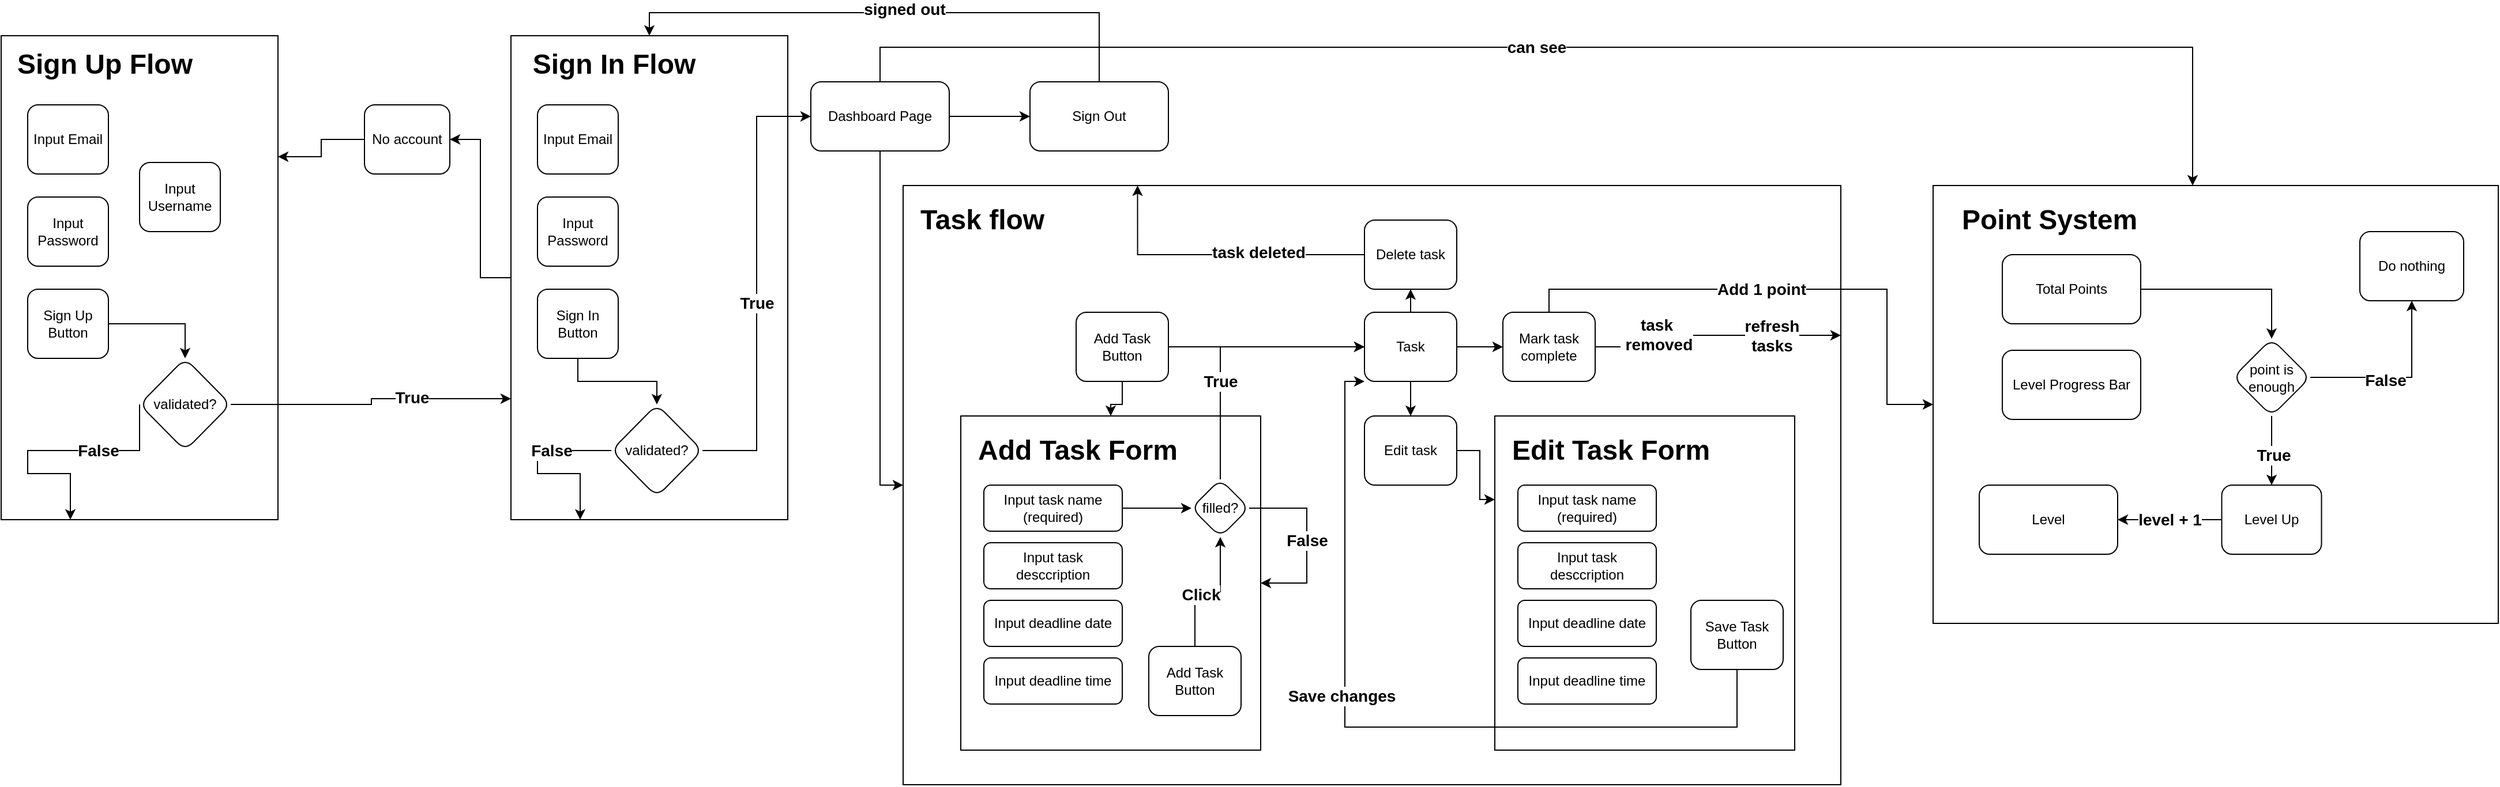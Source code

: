 <mxfile version="22.1.16" type="github">
  <diagram name="Page-1" id="e7e014a7-5840-1c2e-5031-d8a46d1fe8dd">
    <mxGraphModel dx="1050" dy="522" grid="1" gridSize="10" guides="1" tooltips="1" connect="1" arrows="1" fold="1" page="1" pageScale="1" pageWidth="1169" pageHeight="826" background="none" math="0" shadow="0">
      <root>
        <mxCell id="0" />
        <mxCell id="1" parent="0" />
        <mxCell id="DDBRn-jITelrEfrWwjiB-94" style="edgeStyle=orthogonalEdgeStyle;rounded=0;orthogonalLoop=1;jettySize=auto;html=1;entryX=1;entryY=0.5;entryDx=0;entryDy=0;" edge="1" parent="1" source="DDBRn-jITelrEfrWwjiB-89" target="DDBRn-jITelrEfrWwjiB-30">
          <mxGeometry relative="1" as="geometry" />
        </mxCell>
        <mxCell id="DDBRn-jITelrEfrWwjiB-89" value="" style="rounded=0;whiteSpace=wrap;html=1;" vertex="1" parent="1">
          <mxGeometry x="597" y="110" width="240" height="420" as="geometry" />
        </mxCell>
        <mxCell id="DDBRn-jITelrEfrWwjiB-53" value="" style="rounded=0;whiteSpace=wrap;html=1;" vertex="1" parent="1">
          <mxGeometry x="937" y="240" width="813" height="520" as="geometry" />
        </mxCell>
        <mxCell id="DDBRn-jITelrEfrWwjiB-2" value="Sign Up Page" style="rounded=1;whiteSpace=wrap;html=1;" vertex="1" parent="1">
          <mxGeometry x="235" y="150" width="120" height="60" as="geometry" />
        </mxCell>
        <mxCell id="DDBRn-jITelrEfrWwjiB-41" style="edgeStyle=orthogonalEdgeStyle;rounded=0;orthogonalLoop=1;jettySize=auto;html=1;" edge="1" parent="1" source="DDBRn-jITelrEfrWwjiB-3" target="DDBRn-jITelrEfrWwjiB-12">
          <mxGeometry relative="1" as="geometry" />
        </mxCell>
        <mxCell id="DDBRn-jITelrEfrWwjiB-59" style="edgeStyle=orthogonalEdgeStyle;rounded=0;orthogonalLoop=1;jettySize=auto;html=1;" edge="1" parent="1" source="DDBRn-jITelrEfrWwjiB-3" target="DDBRn-jITelrEfrWwjiB-58">
          <mxGeometry relative="1" as="geometry" />
        </mxCell>
        <mxCell id="DDBRn-jITelrEfrWwjiB-3" value="Add Task Button" style="rounded=1;whiteSpace=wrap;html=1;" vertex="1" parent="1">
          <mxGeometry x="1087" y="350" width="80" height="60" as="geometry" />
        </mxCell>
        <mxCell id="DDBRn-jITelrEfrWwjiB-9" style="edgeStyle=orthogonalEdgeStyle;rounded=0;orthogonalLoop=1;jettySize=auto;html=1;entryX=0;entryY=0.5;entryDx=0;entryDy=0;" edge="1" parent="1" source="DDBRn-jITelrEfrWwjiB-6" target="DDBRn-jITelrEfrWwjiB-8">
          <mxGeometry relative="1" as="geometry" />
        </mxCell>
        <mxCell id="DDBRn-jITelrEfrWwjiB-55" style="edgeStyle=orthogonalEdgeStyle;rounded=0;orthogonalLoop=1;jettySize=auto;html=1;entryX=0;entryY=0.5;entryDx=0;entryDy=0;" edge="1" parent="1" source="DDBRn-jITelrEfrWwjiB-6" target="DDBRn-jITelrEfrWwjiB-53">
          <mxGeometry relative="1" as="geometry" />
        </mxCell>
        <mxCell id="DDBRn-jITelrEfrWwjiB-145" style="edgeStyle=orthogonalEdgeStyle;rounded=0;orthogonalLoop=1;jettySize=auto;html=1;" edge="1" parent="1" source="DDBRn-jITelrEfrWwjiB-6" target="DDBRn-jITelrEfrWwjiB-144">
          <mxGeometry relative="1" as="geometry">
            <Array as="points">
              <mxPoint x="917" y="120" />
              <mxPoint x="2055" y="120" />
            </Array>
          </mxGeometry>
        </mxCell>
        <mxCell id="DDBRn-jITelrEfrWwjiB-146" value="Text" style="edgeLabel;html=1;align=center;verticalAlign=middle;resizable=0;points=[];" vertex="1" connectable="0" parent="DDBRn-jITelrEfrWwjiB-145">
          <mxGeometry x="-0.07" y="-1" relative="1" as="geometry">
            <mxPoint as="offset" />
          </mxGeometry>
        </mxCell>
        <mxCell id="DDBRn-jITelrEfrWwjiB-147" value="&lt;b&gt;&lt;font style=&quot;font-size: 14px;&quot;&gt;can see&lt;/font&gt;&lt;/b&gt;" style="edgeLabel;html=1;align=center;verticalAlign=middle;resizable=0;points=[];" vertex="1" connectable="0" parent="DDBRn-jITelrEfrWwjiB-145">
          <mxGeometry x="-0.071" y="-3" relative="1" as="geometry">
            <mxPoint y="-3" as="offset" />
          </mxGeometry>
        </mxCell>
        <mxCell id="DDBRn-jITelrEfrWwjiB-6" value="Dashboard Page" style="rounded=1;whiteSpace=wrap;html=1;" vertex="1" parent="1">
          <mxGeometry x="857" y="150" width="120" height="60" as="geometry" />
        </mxCell>
        <mxCell id="DDBRn-jITelrEfrWwjiB-91" style="edgeStyle=orthogonalEdgeStyle;rounded=0;orthogonalLoop=1;jettySize=auto;html=1;entryX=0.5;entryY=0;entryDx=0;entryDy=0;" edge="1" parent="1" source="DDBRn-jITelrEfrWwjiB-8" target="DDBRn-jITelrEfrWwjiB-89">
          <mxGeometry relative="1" as="geometry">
            <Array as="points">
              <mxPoint x="1107" y="90" />
              <mxPoint x="717" y="90" />
            </Array>
          </mxGeometry>
        </mxCell>
        <mxCell id="DDBRn-jITelrEfrWwjiB-143" value="&lt;font style=&quot;font-size: 14px;&quot;&gt;&lt;b&gt;signed out&lt;/b&gt;&lt;/font&gt;" style="edgeLabel;html=1;align=center;verticalAlign=middle;resizable=0;points=[];" vertex="1" connectable="0" parent="DDBRn-jITelrEfrWwjiB-91">
          <mxGeometry x="-0.024" y="-3" relative="1" as="geometry">
            <mxPoint as="offset" />
          </mxGeometry>
        </mxCell>
        <mxCell id="DDBRn-jITelrEfrWwjiB-8" value="Sign Out" style="rounded=1;whiteSpace=wrap;html=1;" vertex="1" parent="1">
          <mxGeometry x="1047" y="150" width="120" height="60" as="geometry" />
        </mxCell>
        <mxCell id="DDBRn-jITelrEfrWwjiB-118" style="edgeStyle=orthogonalEdgeStyle;rounded=0;orthogonalLoop=1;jettySize=auto;html=1;entryX=0;entryY=0.25;entryDx=0;entryDy=0;" edge="1" parent="1" source="DDBRn-jITelrEfrWwjiB-11" target="DDBRn-jITelrEfrWwjiB-111">
          <mxGeometry relative="1" as="geometry" />
        </mxCell>
        <mxCell id="DDBRn-jITelrEfrWwjiB-11" value="Edit task" style="rounded=1;whiteSpace=wrap;html=1;" vertex="1" parent="1">
          <mxGeometry x="1337" y="440" width="80" height="60" as="geometry" />
        </mxCell>
        <mxCell id="DDBRn-jITelrEfrWwjiB-45" style="edgeStyle=orthogonalEdgeStyle;rounded=0;orthogonalLoop=1;jettySize=auto;html=1;" edge="1" parent="1" source="DDBRn-jITelrEfrWwjiB-12" target="DDBRn-jITelrEfrWwjiB-11">
          <mxGeometry relative="1" as="geometry" />
        </mxCell>
        <mxCell id="DDBRn-jITelrEfrWwjiB-48" style="edgeStyle=orthogonalEdgeStyle;rounded=0;orthogonalLoop=1;jettySize=auto;html=1;" edge="1" parent="1" source="DDBRn-jITelrEfrWwjiB-12" target="DDBRn-jITelrEfrWwjiB-46">
          <mxGeometry relative="1" as="geometry" />
        </mxCell>
        <mxCell id="DDBRn-jITelrEfrWwjiB-50" style="edgeStyle=orthogonalEdgeStyle;rounded=0;orthogonalLoop=1;jettySize=auto;html=1;" edge="1" parent="1" source="DDBRn-jITelrEfrWwjiB-12" target="DDBRn-jITelrEfrWwjiB-49">
          <mxGeometry relative="1" as="geometry" />
        </mxCell>
        <mxCell id="DDBRn-jITelrEfrWwjiB-12" value="Task" style="rounded=1;whiteSpace=wrap;html=1;" vertex="1" parent="1">
          <mxGeometry x="1337" y="350" width="80" height="60" as="geometry" />
        </mxCell>
        <mxCell id="DDBRn-jITelrEfrWwjiB-21" value="Input Email" style="rounded=1;whiteSpace=wrap;html=1;" vertex="1" parent="1">
          <mxGeometry x="620" y="170" width="70" height="60" as="geometry" />
        </mxCell>
        <mxCell id="DDBRn-jITelrEfrWwjiB-24" value="Input Password" style="rounded=1;whiteSpace=wrap;html=1;" vertex="1" parent="1">
          <mxGeometry x="620" y="250" width="70" height="60" as="geometry" />
        </mxCell>
        <mxCell id="DDBRn-jITelrEfrWwjiB-79" value="" style="edgeStyle=orthogonalEdgeStyle;rounded=0;orthogonalLoop=1;jettySize=auto;html=1;" edge="1" parent="1" source="DDBRn-jITelrEfrWwjiB-26" target="DDBRn-jITelrEfrWwjiB-78">
          <mxGeometry relative="1" as="geometry" />
        </mxCell>
        <mxCell id="DDBRn-jITelrEfrWwjiB-26" value="Sign In Button" style="rounded=1;whiteSpace=wrap;html=1;" vertex="1" parent="1">
          <mxGeometry x="620" y="330" width="70" height="60" as="geometry" />
        </mxCell>
        <mxCell id="DDBRn-jITelrEfrWwjiB-110" style="edgeStyle=orthogonalEdgeStyle;rounded=0;orthogonalLoop=1;jettySize=auto;html=1;entryX=1;entryY=0.25;entryDx=0;entryDy=0;" edge="1" parent="1" source="DDBRn-jITelrEfrWwjiB-30" target="DDBRn-jITelrEfrWwjiB-97">
          <mxGeometry relative="1" as="geometry" />
        </mxCell>
        <mxCell id="DDBRn-jITelrEfrWwjiB-30" value="No account" style="rounded=1;whiteSpace=wrap;html=1;" vertex="1" parent="1">
          <mxGeometry x="470" y="170" width="74" height="60" as="geometry" />
        </mxCell>
        <mxCell id="DDBRn-jITelrEfrWwjiB-139" style="edgeStyle=orthogonalEdgeStyle;rounded=0;orthogonalLoop=1;jettySize=auto;html=1;entryX=0.25;entryY=0;entryDx=0;entryDy=0;exitX=0;exitY=0.5;exitDx=0;exitDy=0;" edge="1" parent="1" source="DDBRn-jITelrEfrWwjiB-46" target="DDBRn-jITelrEfrWwjiB-53">
          <mxGeometry relative="1" as="geometry">
            <Array as="points">
              <mxPoint x="1140" y="300" />
            </Array>
          </mxGeometry>
        </mxCell>
        <mxCell id="DDBRn-jITelrEfrWwjiB-141" value="&lt;b&gt;&lt;font style=&quot;font-size: 14px;&quot;&gt;task deleted&lt;/font&gt;&lt;/b&gt;" style="edgeLabel;html=1;align=center;verticalAlign=middle;resizable=0;points=[];" vertex="1" connectable="0" parent="DDBRn-jITelrEfrWwjiB-139">
          <mxGeometry x="-0.283" y="-2" relative="1" as="geometry">
            <mxPoint as="offset" />
          </mxGeometry>
        </mxCell>
        <mxCell id="DDBRn-jITelrEfrWwjiB-46" value="Delete task" style="rounded=1;whiteSpace=wrap;html=1;" vertex="1" parent="1">
          <mxGeometry x="1337" y="270" width="80" height="60" as="geometry" />
        </mxCell>
        <mxCell id="DDBRn-jITelrEfrWwjiB-135" style="edgeStyle=orthogonalEdgeStyle;rounded=0;orthogonalLoop=1;jettySize=auto;html=1;entryX=1;entryY=0.25;entryDx=0;entryDy=0;exitX=1;exitY=0.5;exitDx=0;exitDy=0;" edge="1" parent="1" source="DDBRn-jITelrEfrWwjiB-49" target="DDBRn-jITelrEfrWwjiB-53">
          <mxGeometry relative="1" as="geometry">
            <Array as="points">
              <mxPoint x="1570" y="380" />
              <mxPoint x="1570" y="370" />
            </Array>
          </mxGeometry>
        </mxCell>
        <mxCell id="DDBRn-jITelrEfrWwjiB-136" value="&lt;font style=&quot;font-size: 14px;&quot;&gt;&lt;b&gt;refresh &lt;br&gt;tasks&lt;/b&gt;&lt;/font&gt;" style="edgeLabel;html=1;align=center;verticalAlign=middle;resizable=0;points=[];" vertex="1" connectable="0" parent="DDBRn-jITelrEfrWwjiB-135">
          <mxGeometry x="0.156" y="1" relative="1" as="geometry">
            <mxPoint x="34" y="1" as="offset" />
          </mxGeometry>
        </mxCell>
        <mxCell id="DDBRn-jITelrEfrWwjiB-142" value="&lt;b&gt;&lt;font style=&quot;font-size: 14px;&quot;&gt;task&lt;br&gt;&amp;nbsp;removed&lt;/font&gt;&lt;/b&gt;" style="edgeLabel;html=1;align=center;verticalAlign=middle;resizable=0;points=[];" vertex="1" connectable="0" parent="DDBRn-jITelrEfrWwjiB-135">
          <mxGeometry x="-0.435" y="1" relative="1" as="geometry">
            <mxPoint as="offset" />
          </mxGeometry>
        </mxCell>
        <mxCell id="DDBRn-jITelrEfrWwjiB-49" value="Mark task complete" style="rounded=1;whiteSpace=wrap;html=1;" vertex="1" parent="1">
          <mxGeometry x="1457" y="350" width="80" height="60" as="geometry" />
        </mxCell>
        <mxCell id="DDBRn-jITelrEfrWwjiB-54" value="&lt;h1&gt;Task flow&lt;/h1&gt;" style="text;html=1;strokeColor=none;fillColor=none;spacing=5;spacingTop=-20;whiteSpace=wrap;overflow=hidden;rounded=0;" vertex="1" parent="1">
          <mxGeometry x="947" y="250" width="120" height="40" as="geometry" />
        </mxCell>
        <mxCell id="DDBRn-jITelrEfrWwjiB-58" value="" style="rounded=0;whiteSpace=wrap;html=1;" vertex="1" parent="1">
          <mxGeometry x="987" y="440" width="260" height="290" as="geometry" />
        </mxCell>
        <mxCell id="DDBRn-jITelrEfrWwjiB-60" value="&lt;h1&gt;Add Task Form&lt;/h1&gt;" style="text;html=1;strokeColor=none;fillColor=none;spacing=5;spacingTop=-20;whiteSpace=wrap;overflow=hidden;rounded=0;" vertex="1" parent="1">
          <mxGeometry x="997" y="450" width="190" height="40" as="geometry" />
        </mxCell>
        <mxCell id="DDBRn-jITelrEfrWwjiB-70" value="" style="edgeStyle=orthogonalEdgeStyle;rounded=0;orthogonalLoop=1;jettySize=auto;html=1;" edge="1" parent="1" source="DDBRn-jITelrEfrWwjiB-61" target="DDBRn-jITelrEfrWwjiB-69">
          <mxGeometry relative="1" as="geometry" />
        </mxCell>
        <mxCell id="DDBRn-jITelrEfrWwjiB-61" value="Input task name (required)" style="rounded=1;whiteSpace=wrap;html=1;" vertex="1" parent="1">
          <mxGeometry x="1007" y="500" width="120" height="40" as="geometry" />
        </mxCell>
        <mxCell id="DDBRn-jITelrEfrWwjiB-62" value="Input task desccription" style="rounded=1;whiteSpace=wrap;html=1;" vertex="1" parent="1">
          <mxGeometry x="1007" y="550" width="120" height="40" as="geometry" />
        </mxCell>
        <mxCell id="DDBRn-jITelrEfrWwjiB-63" value="Input deadline date" style="rounded=1;whiteSpace=wrap;html=1;" vertex="1" parent="1">
          <mxGeometry x="1007" y="600" width="120" height="40" as="geometry" />
        </mxCell>
        <mxCell id="DDBRn-jITelrEfrWwjiB-64" value="Input deadline time" style="rounded=1;whiteSpace=wrap;html=1;" vertex="1" parent="1">
          <mxGeometry x="1007" y="650" width="120" height="40" as="geometry" />
        </mxCell>
        <mxCell id="DDBRn-jITelrEfrWwjiB-72" value="&lt;b&gt;&lt;font style=&quot;font-size: 14px;&quot;&gt;False&lt;/font&gt;&lt;/b&gt;" style="edgeStyle=orthogonalEdgeStyle;rounded=0;orthogonalLoop=1;jettySize=auto;html=1;entryX=1;entryY=0.5;entryDx=0;entryDy=0;" edge="1" parent="1" source="DDBRn-jITelrEfrWwjiB-69" target="DDBRn-jITelrEfrWwjiB-58">
          <mxGeometry relative="1" as="geometry">
            <Array as="points">
              <mxPoint x="1287" y="520" />
              <mxPoint x="1287" y="585" />
            </Array>
          </mxGeometry>
        </mxCell>
        <mxCell id="DDBRn-jITelrEfrWwjiB-73" value="" style="edgeStyle=orthogonalEdgeStyle;rounded=0;orthogonalLoop=1;jettySize=auto;html=1;" edge="1" parent="1" source="DDBRn-jITelrEfrWwjiB-69" target="DDBRn-jITelrEfrWwjiB-12">
          <mxGeometry relative="1" as="geometry">
            <Array as="points">
              <mxPoint x="1212" y="380" />
            </Array>
          </mxGeometry>
        </mxCell>
        <mxCell id="DDBRn-jITelrEfrWwjiB-74" value="&lt;font style=&quot;font-size: 14px;&quot;&gt;&lt;b&gt;True&lt;/b&gt;&lt;/font&gt;" style="edgeLabel;html=1;align=center;verticalAlign=middle;resizable=0;points=[];" vertex="1" connectable="0" parent="DDBRn-jITelrEfrWwjiB-73">
          <mxGeometry x="-0.408" relative="1" as="geometry">
            <mxPoint y="-14" as="offset" />
          </mxGeometry>
        </mxCell>
        <mxCell id="DDBRn-jITelrEfrWwjiB-69" value="filled?" style="rhombus;whiteSpace=wrap;html=1;rounded=1;" vertex="1" parent="1">
          <mxGeometry x="1187" y="495" width="50" height="50" as="geometry" />
        </mxCell>
        <mxCell id="DDBRn-jITelrEfrWwjiB-82" style="edgeStyle=orthogonalEdgeStyle;rounded=0;orthogonalLoop=1;jettySize=auto;html=1;entryX=0.25;entryY=1;entryDx=0;entryDy=0;exitX=0;exitY=0.5;exitDx=0;exitDy=0;" edge="1" parent="1" source="DDBRn-jITelrEfrWwjiB-78" target="DDBRn-jITelrEfrWwjiB-89">
          <mxGeometry relative="1" as="geometry">
            <mxPoint x="643" y="210" as="targetPoint" />
            <Array as="points">
              <mxPoint x="620" y="470" />
              <mxPoint x="620" y="490" />
              <mxPoint x="657" y="490" />
            </Array>
          </mxGeometry>
        </mxCell>
        <mxCell id="DDBRn-jITelrEfrWwjiB-83" value="&lt;font style=&quot;font-size: 14px;&quot;&gt;&lt;b style=&quot;&quot;&gt;False&lt;/b&gt;&lt;/font&gt;" style="edgeLabel;html=1;align=center;verticalAlign=middle;resizable=0;points=[];" vertex="1" connectable="0" parent="DDBRn-jITelrEfrWwjiB-82">
          <mxGeometry x="-0.352" y="-3" relative="1" as="geometry">
            <mxPoint y="3" as="offset" />
          </mxGeometry>
        </mxCell>
        <mxCell id="DDBRn-jITelrEfrWwjiB-85" style="edgeStyle=orthogonalEdgeStyle;rounded=0;orthogonalLoop=1;jettySize=auto;html=1;entryX=0;entryY=0.5;entryDx=0;entryDy=0;" edge="1" parent="1" source="DDBRn-jITelrEfrWwjiB-78" target="DDBRn-jITelrEfrWwjiB-6">
          <mxGeometry relative="1" as="geometry" />
        </mxCell>
        <mxCell id="DDBRn-jITelrEfrWwjiB-86" value="&lt;b&gt;&lt;font style=&quot;font-size: 14px;&quot;&gt;True&lt;/font&gt;&lt;/b&gt;" style="edgeLabel;html=1;align=center;verticalAlign=middle;resizable=0;points=[];" vertex="1" connectable="0" parent="DDBRn-jITelrEfrWwjiB-85">
          <mxGeometry x="-0.086" relative="1" as="geometry">
            <mxPoint as="offset" />
          </mxGeometry>
        </mxCell>
        <mxCell id="DDBRn-jITelrEfrWwjiB-78" value="validated?" style="rhombus;whiteSpace=wrap;html=1;rounded=1;" vertex="1" parent="1">
          <mxGeometry x="684" y="430" width="79" height="80" as="geometry" />
        </mxCell>
        <mxCell id="DDBRn-jITelrEfrWwjiB-90" value="&lt;b&gt;&lt;font style=&quot;font-size: 24px;&quot;&gt;Sign In Flow&lt;/font&gt;&lt;/b&gt;" style="text;html=1;strokeColor=none;fillColor=none;align=center;verticalAlign=middle;whiteSpace=wrap;rounded=0;" vertex="1" parent="1">
          <mxGeometry x="610" y="120" width="153" height="30" as="geometry" />
        </mxCell>
        <mxCell id="DDBRn-jITelrEfrWwjiB-97" value="" style="rounded=0;whiteSpace=wrap;html=1;" vertex="1" parent="1">
          <mxGeometry x="155" y="110" width="240" height="420" as="geometry" />
        </mxCell>
        <mxCell id="DDBRn-jITelrEfrWwjiB-98" value="Input Email" style="rounded=1;whiteSpace=wrap;html=1;" vertex="1" parent="1">
          <mxGeometry x="178" y="170" width="70" height="60" as="geometry" />
        </mxCell>
        <mxCell id="DDBRn-jITelrEfrWwjiB-99" value="Input Password" style="rounded=1;whiteSpace=wrap;html=1;" vertex="1" parent="1">
          <mxGeometry x="178" y="250" width="70" height="60" as="geometry" />
        </mxCell>
        <mxCell id="DDBRn-jITelrEfrWwjiB-100" value="" style="edgeStyle=orthogonalEdgeStyle;rounded=0;orthogonalLoop=1;jettySize=auto;html=1;entryX=0.5;entryY=0;entryDx=0;entryDy=0;" edge="1" parent="1" source="DDBRn-jITelrEfrWwjiB-101" target="DDBRn-jITelrEfrWwjiB-105">
          <mxGeometry relative="1" as="geometry" />
        </mxCell>
        <mxCell id="DDBRn-jITelrEfrWwjiB-101" value="Sign Up Button" style="rounded=1;whiteSpace=wrap;html=1;" vertex="1" parent="1">
          <mxGeometry x="178" y="330" width="70" height="60" as="geometry" />
        </mxCell>
        <mxCell id="DDBRn-jITelrEfrWwjiB-102" style="edgeStyle=orthogonalEdgeStyle;rounded=0;orthogonalLoop=1;jettySize=auto;html=1;entryX=0.25;entryY=1;entryDx=0;entryDy=0;exitX=0;exitY=0.5;exitDx=0;exitDy=0;" edge="1" parent="1" source="DDBRn-jITelrEfrWwjiB-105" target="DDBRn-jITelrEfrWwjiB-97">
          <mxGeometry relative="1" as="geometry">
            <mxPoint x="201" y="210" as="targetPoint" />
            <Array as="points">
              <mxPoint x="178" y="470" />
              <mxPoint x="178" y="490" />
              <mxPoint x="215" y="490" />
            </Array>
          </mxGeometry>
        </mxCell>
        <mxCell id="DDBRn-jITelrEfrWwjiB-103" value="&lt;font style=&quot;font-size: 14px;&quot;&gt;&lt;b style=&quot;&quot;&gt;False&lt;/b&gt;&lt;/font&gt;" style="edgeLabel;html=1;align=center;verticalAlign=middle;resizable=0;points=[];" vertex="1" connectable="0" parent="DDBRn-jITelrEfrWwjiB-102">
          <mxGeometry x="-0.352" y="-3" relative="1" as="geometry">
            <mxPoint y="3" as="offset" />
          </mxGeometry>
        </mxCell>
        <mxCell id="DDBRn-jITelrEfrWwjiB-108" style="edgeStyle=orthogonalEdgeStyle;rounded=0;orthogonalLoop=1;jettySize=auto;html=1;entryX=0;entryY=0.75;entryDx=0;entryDy=0;" edge="1" parent="1" source="DDBRn-jITelrEfrWwjiB-105" target="DDBRn-jITelrEfrWwjiB-89">
          <mxGeometry relative="1" as="geometry">
            <Array as="points">
              <mxPoint x="476" y="430" />
              <mxPoint x="476" y="425" />
            </Array>
          </mxGeometry>
        </mxCell>
        <mxCell id="DDBRn-jITelrEfrWwjiB-109" value="&lt;b&gt;&lt;font style=&quot;font-size: 14px;&quot;&gt;True&lt;/font&gt;&lt;/b&gt;" style="edgeLabel;html=1;align=center;verticalAlign=middle;resizable=0;points=[];" vertex="1" connectable="0" parent="DDBRn-jITelrEfrWwjiB-108">
          <mxGeometry x="0.301" y="1" relative="1" as="geometry">
            <mxPoint as="offset" />
          </mxGeometry>
        </mxCell>
        <mxCell id="DDBRn-jITelrEfrWwjiB-105" value="validated?" style="rhombus;whiteSpace=wrap;html=1;rounded=1;" vertex="1" parent="1">
          <mxGeometry x="275" y="390" width="79" height="80" as="geometry" />
        </mxCell>
        <mxCell id="DDBRn-jITelrEfrWwjiB-106" value="&lt;b&gt;&lt;font style=&quot;font-size: 24px;&quot;&gt;Sign Up Flow&lt;/font&gt;&lt;/b&gt;" style="text;html=1;strokeColor=none;fillColor=none;align=center;verticalAlign=middle;whiteSpace=wrap;rounded=0;" vertex="1" parent="1">
          <mxGeometry x="165" y="120" width="160" height="30" as="geometry" />
        </mxCell>
        <mxCell id="DDBRn-jITelrEfrWwjiB-107" value="Input Username" style="rounded=1;whiteSpace=wrap;html=1;" vertex="1" parent="1">
          <mxGeometry x="275" y="220" width="70" height="60" as="geometry" />
        </mxCell>
        <mxCell id="DDBRn-jITelrEfrWwjiB-111" value="" style="rounded=0;whiteSpace=wrap;html=1;" vertex="1" parent="1">
          <mxGeometry x="1450" y="440" width="260" height="290" as="geometry" />
        </mxCell>
        <mxCell id="DDBRn-jITelrEfrWwjiB-112" value="&lt;h1&gt;Edit Task Form&lt;/h1&gt;" style="text;html=1;strokeColor=none;fillColor=none;spacing=5;spacingTop=-20;whiteSpace=wrap;overflow=hidden;rounded=0;" vertex="1" parent="1">
          <mxGeometry x="1460" y="450" width="190" height="40" as="geometry" />
        </mxCell>
        <mxCell id="DDBRn-jITelrEfrWwjiB-113" value="Input task name (required)" style="rounded=1;whiteSpace=wrap;html=1;" vertex="1" parent="1">
          <mxGeometry x="1470" y="500" width="120" height="40" as="geometry" />
        </mxCell>
        <mxCell id="DDBRn-jITelrEfrWwjiB-114" value="Input task desccription" style="rounded=1;whiteSpace=wrap;html=1;" vertex="1" parent="1">
          <mxGeometry x="1470" y="550" width="120" height="40" as="geometry" />
        </mxCell>
        <mxCell id="DDBRn-jITelrEfrWwjiB-115" value="Input deadline date" style="rounded=1;whiteSpace=wrap;html=1;" vertex="1" parent="1">
          <mxGeometry x="1470" y="600" width="120" height="40" as="geometry" />
        </mxCell>
        <mxCell id="DDBRn-jITelrEfrWwjiB-116" value="Input deadline time" style="rounded=1;whiteSpace=wrap;html=1;" vertex="1" parent="1">
          <mxGeometry x="1470" y="650" width="120" height="40" as="geometry" />
        </mxCell>
        <mxCell id="DDBRn-jITelrEfrWwjiB-122" style="edgeStyle=orthogonalEdgeStyle;rounded=0;orthogonalLoop=1;jettySize=auto;html=1;entryX=0.5;entryY=1;entryDx=0;entryDy=0;" edge="1" parent="1" source="DDBRn-jITelrEfrWwjiB-121" target="DDBRn-jITelrEfrWwjiB-69">
          <mxGeometry relative="1" as="geometry" />
        </mxCell>
        <mxCell id="DDBRn-jITelrEfrWwjiB-123" value="&lt;b&gt;&lt;font style=&quot;font-size: 14px;&quot;&gt;Click&lt;/font&gt;&lt;/b&gt;" style="edgeLabel;html=1;align=center;verticalAlign=middle;resizable=0;points=[];" vertex="1" connectable="0" parent="DDBRn-jITelrEfrWwjiB-122">
          <mxGeometry x="-0.113" y="-1" relative="1" as="geometry">
            <mxPoint y="1" as="offset" />
          </mxGeometry>
        </mxCell>
        <mxCell id="DDBRn-jITelrEfrWwjiB-121" value="Add Task Button" style="rounded=1;whiteSpace=wrap;html=1;" vertex="1" parent="1">
          <mxGeometry x="1150" y="640" width="80" height="60" as="geometry" />
        </mxCell>
        <mxCell id="DDBRn-jITelrEfrWwjiB-129" style="edgeStyle=orthogonalEdgeStyle;rounded=0;orthogonalLoop=1;jettySize=auto;html=1;entryX=0;entryY=1;entryDx=0;entryDy=0;exitX=0.5;exitY=1;exitDx=0;exitDy=0;" edge="1" parent="1" source="DDBRn-jITelrEfrWwjiB-124" target="DDBRn-jITelrEfrWwjiB-12">
          <mxGeometry relative="1" as="geometry">
            <Array as="points">
              <mxPoint x="1660" y="710" />
              <mxPoint x="1320" y="710" />
              <mxPoint x="1320" y="410" />
            </Array>
          </mxGeometry>
        </mxCell>
        <mxCell id="DDBRn-jITelrEfrWwjiB-130" value="&lt;b&gt;&lt;font style=&quot;font-size: 14px;&quot;&gt;Save changes&lt;/font&gt;&lt;/b&gt;" style="edgeLabel;html=1;align=center;verticalAlign=middle;resizable=0;points=[];" vertex="1" connectable="0" parent="DDBRn-jITelrEfrWwjiB-129">
          <mxGeometry x="0.18" y="3" relative="1" as="geometry">
            <mxPoint as="offset" />
          </mxGeometry>
        </mxCell>
        <mxCell id="DDBRn-jITelrEfrWwjiB-124" value="Save Task Button" style="rounded=1;whiteSpace=wrap;html=1;" vertex="1" parent="1">
          <mxGeometry x="1620" y="600" width="80" height="60" as="geometry" />
        </mxCell>
        <mxCell id="DDBRn-jITelrEfrWwjiB-144" value="" style="rounded=0;whiteSpace=wrap;html=1;" vertex="1" parent="1">
          <mxGeometry x="1830" y="240" width="490" height="380" as="geometry" />
        </mxCell>
        <mxCell id="DDBRn-jITelrEfrWwjiB-150" value="&lt;h1&gt;Point System&lt;/h1&gt;" style="text;html=1;strokeColor=none;fillColor=none;spacing=5;spacingTop=-20;whiteSpace=wrap;overflow=hidden;rounded=0;" vertex="1" parent="1">
          <mxGeometry x="1850" y="250" width="190" height="40" as="geometry" />
        </mxCell>
        <mxCell id="DDBRn-jITelrEfrWwjiB-161" value="" style="edgeStyle=orthogonalEdgeStyle;rounded=0;orthogonalLoop=1;jettySize=auto;html=1;" edge="1" parent="1" source="DDBRn-jITelrEfrWwjiB-151" target="DDBRn-jITelrEfrWwjiB-160">
          <mxGeometry relative="1" as="geometry" />
        </mxCell>
        <mxCell id="DDBRn-jITelrEfrWwjiB-151" value="Total Points" style="rounded=1;whiteSpace=wrap;html=1;" vertex="1" parent="1">
          <mxGeometry x="1890" y="300" width="120" height="60" as="geometry" />
        </mxCell>
        <mxCell id="DDBRn-jITelrEfrWwjiB-152" value="Level Progress Bar" style="rounded=1;whiteSpace=wrap;html=1;" vertex="1" parent="1">
          <mxGeometry x="1890" y="383" width="120" height="60" as="geometry" />
        </mxCell>
        <mxCell id="DDBRn-jITelrEfrWwjiB-153" value="Level" style="rounded=1;whiteSpace=wrap;html=1;" vertex="1" parent="1">
          <mxGeometry x="1870" y="500" width="120" height="60" as="geometry" />
        </mxCell>
        <mxCell id="DDBRn-jITelrEfrWwjiB-156" style="edgeStyle=orthogonalEdgeStyle;rounded=0;orthogonalLoop=1;jettySize=auto;html=1;exitX=0.5;exitY=0;exitDx=0;exitDy=0;entryX=0;entryY=0.5;entryDx=0;entryDy=0;" edge="1" parent="1" source="DDBRn-jITelrEfrWwjiB-49" target="DDBRn-jITelrEfrWwjiB-144">
          <mxGeometry relative="1" as="geometry">
            <mxPoint x="1810" y="360" as="targetPoint" />
            <Array as="points">
              <mxPoint x="1497" y="330" />
              <mxPoint x="1790" y="330" />
              <mxPoint x="1790" y="430" />
            </Array>
          </mxGeometry>
        </mxCell>
        <mxCell id="DDBRn-jITelrEfrWwjiB-157" value="&lt;b&gt;&lt;font style=&quot;font-size: 14px;&quot;&gt;Add 1 point&lt;/font&gt;&lt;/b&gt;" style="edgeLabel;html=1;align=center;verticalAlign=middle;resizable=0;points=[];" vertex="1" connectable="0" parent="DDBRn-jITelrEfrWwjiB-156">
          <mxGeometry x="-0.099" relative="1" as="geometry">
            <mxPoint as="offset" />
          </mxGeometry>
        </mxCell>
        <mxCell id="DDBRn-jITelrEfrWwjiB-162" style="edgeStyle=orthogonalEdgeStyle;rounded=0;orthogonalLoop=1;jettySize=auto;html=1;entryX=0.5;entryY=0;entryDx=0;entryDy=0;" edge="1" parent="1" source="DDBRn-jITelrEfrWwjiB-160" target="DDBRn-jITelrEfrWwjiB-164">
          <mxGeometry relative="1" as="geometry" />
        </mxCell>
        <mxCell id="DDBRn-jITelrEfrWwjiB-163" value="&lt;b&gt;&lt;font style=&quot;font-size: 14px;&quot;&gt;True&lt;/font&gt;&lt;/b&gt;" style="edgeLabel;html=1;align=center;verticalAlign=middle;resizable=0;points=[];" vertex="1" connectable="0" parent="DDBRn-jITelrEfrWwjiB-162">
          <mxGeometry x="0.119" y="1" relative="1" as="geometry">
            <mxPoint as="offset" />
          </mxGeometry>
        </mxCell>
        <mxCell id="DDBRn-jITelrEfrWwjiB-173" style="edgeStyle=orthogonalEdgeStyle;rounded=0;orthogonalLoop=1;jettySize=auto;html=1;" edge="1" parent="1" source="DDBRn-jITelrEfrWwjiB-160" target="DDBRn-jITelrEfrWwjiB-172">
          <mxGeometry relative="1" as="geometry" />
        </mxCell>
        <mxCell id="DDBRn-jITelrEfrWwjiB-174" value="&lt;b&gt;&lt;font style=&quot;font-size: 14px;&quot;&gt;False&lt;/font&gt;&lt;/b&gt;" style="edgeLabel;html=1;align=center;verticalAlign=middle;resizable=0;points=[];" vertex="1" connectable="0" parent="DDBRn-jITelrEfrWwjiB-173">
          <mxGeometry x="-0.166" y="-2" relative="1" as="geometry">
            <mxPoint as="offset" />
          </mxGeometry>
        </mxCell>
        <mxCell id="DDBRn-jITelrEfrWwjiB-160" value="point is enough" style="rhombus;whiteSpace=wrap;html=1;rounded=1;" vertex="1" parent="1">
          <mxGeometry x="2090" y="373" width="67" height="67" as="geometry" />
        </mxCell>
        <mxCell id="DDBRn-jITelrEfrWwjiB-165" style="edgeStyle=orthogonalEdgeStyle;rounded=0;orthogonalLoop=1;jettySize=auto;html=1;" edge="1" parent="1" source="DDBRn-jITelrEfrWwjiB-164" target="DDBRn-jITelrEfrWwjiB-153">
          <mxGeometry relative="1" as="geometry" />
        </mxCell>
        <mxCell id="DDBRn-jITelrEfrWwjiB-168" value="&lt;font style=&quot;font-size: 14px;&quot;&gt;&lt;b&gt;level + 1&lt;/b&gt;&lt;/font&gt;" style="edgeLabel;html=1;align=center;verticalAlign=middle;resizable=0;points=[];" vertex="1" connectable="0" parent="DDBRn-jITelrEfrWwjiB-165">
          <mxGeometry x="0.016" relative="1" as="geometry">
            <mxPoint as="offset" />
          </mxGeometry>
        </mxCell>
        <mxCell id="DDBRn-jITelrEfrWwjiB-164" value="Level Up" style="rounded=1;whiteSpace=wrap;html=1;" vertex="1" parent="1">
          <mxGeometry x="2080.25" y="500" width="86.5" height="60" as="geometry" />
        </mxCell>
        <mxCell id="DDBRn-jITelrEfrWwjiB-172" value="Do nothing" style="rounded=1;whiteSpace=wrap;html=1;" vertex="1" parent="1">
          <mxGeometry x="2200" y="280" width="90" height="60" as="geometry" />
        </mxCell>
      </root>
    </mxGraphModel>
  </diagram>
</mxfile>
